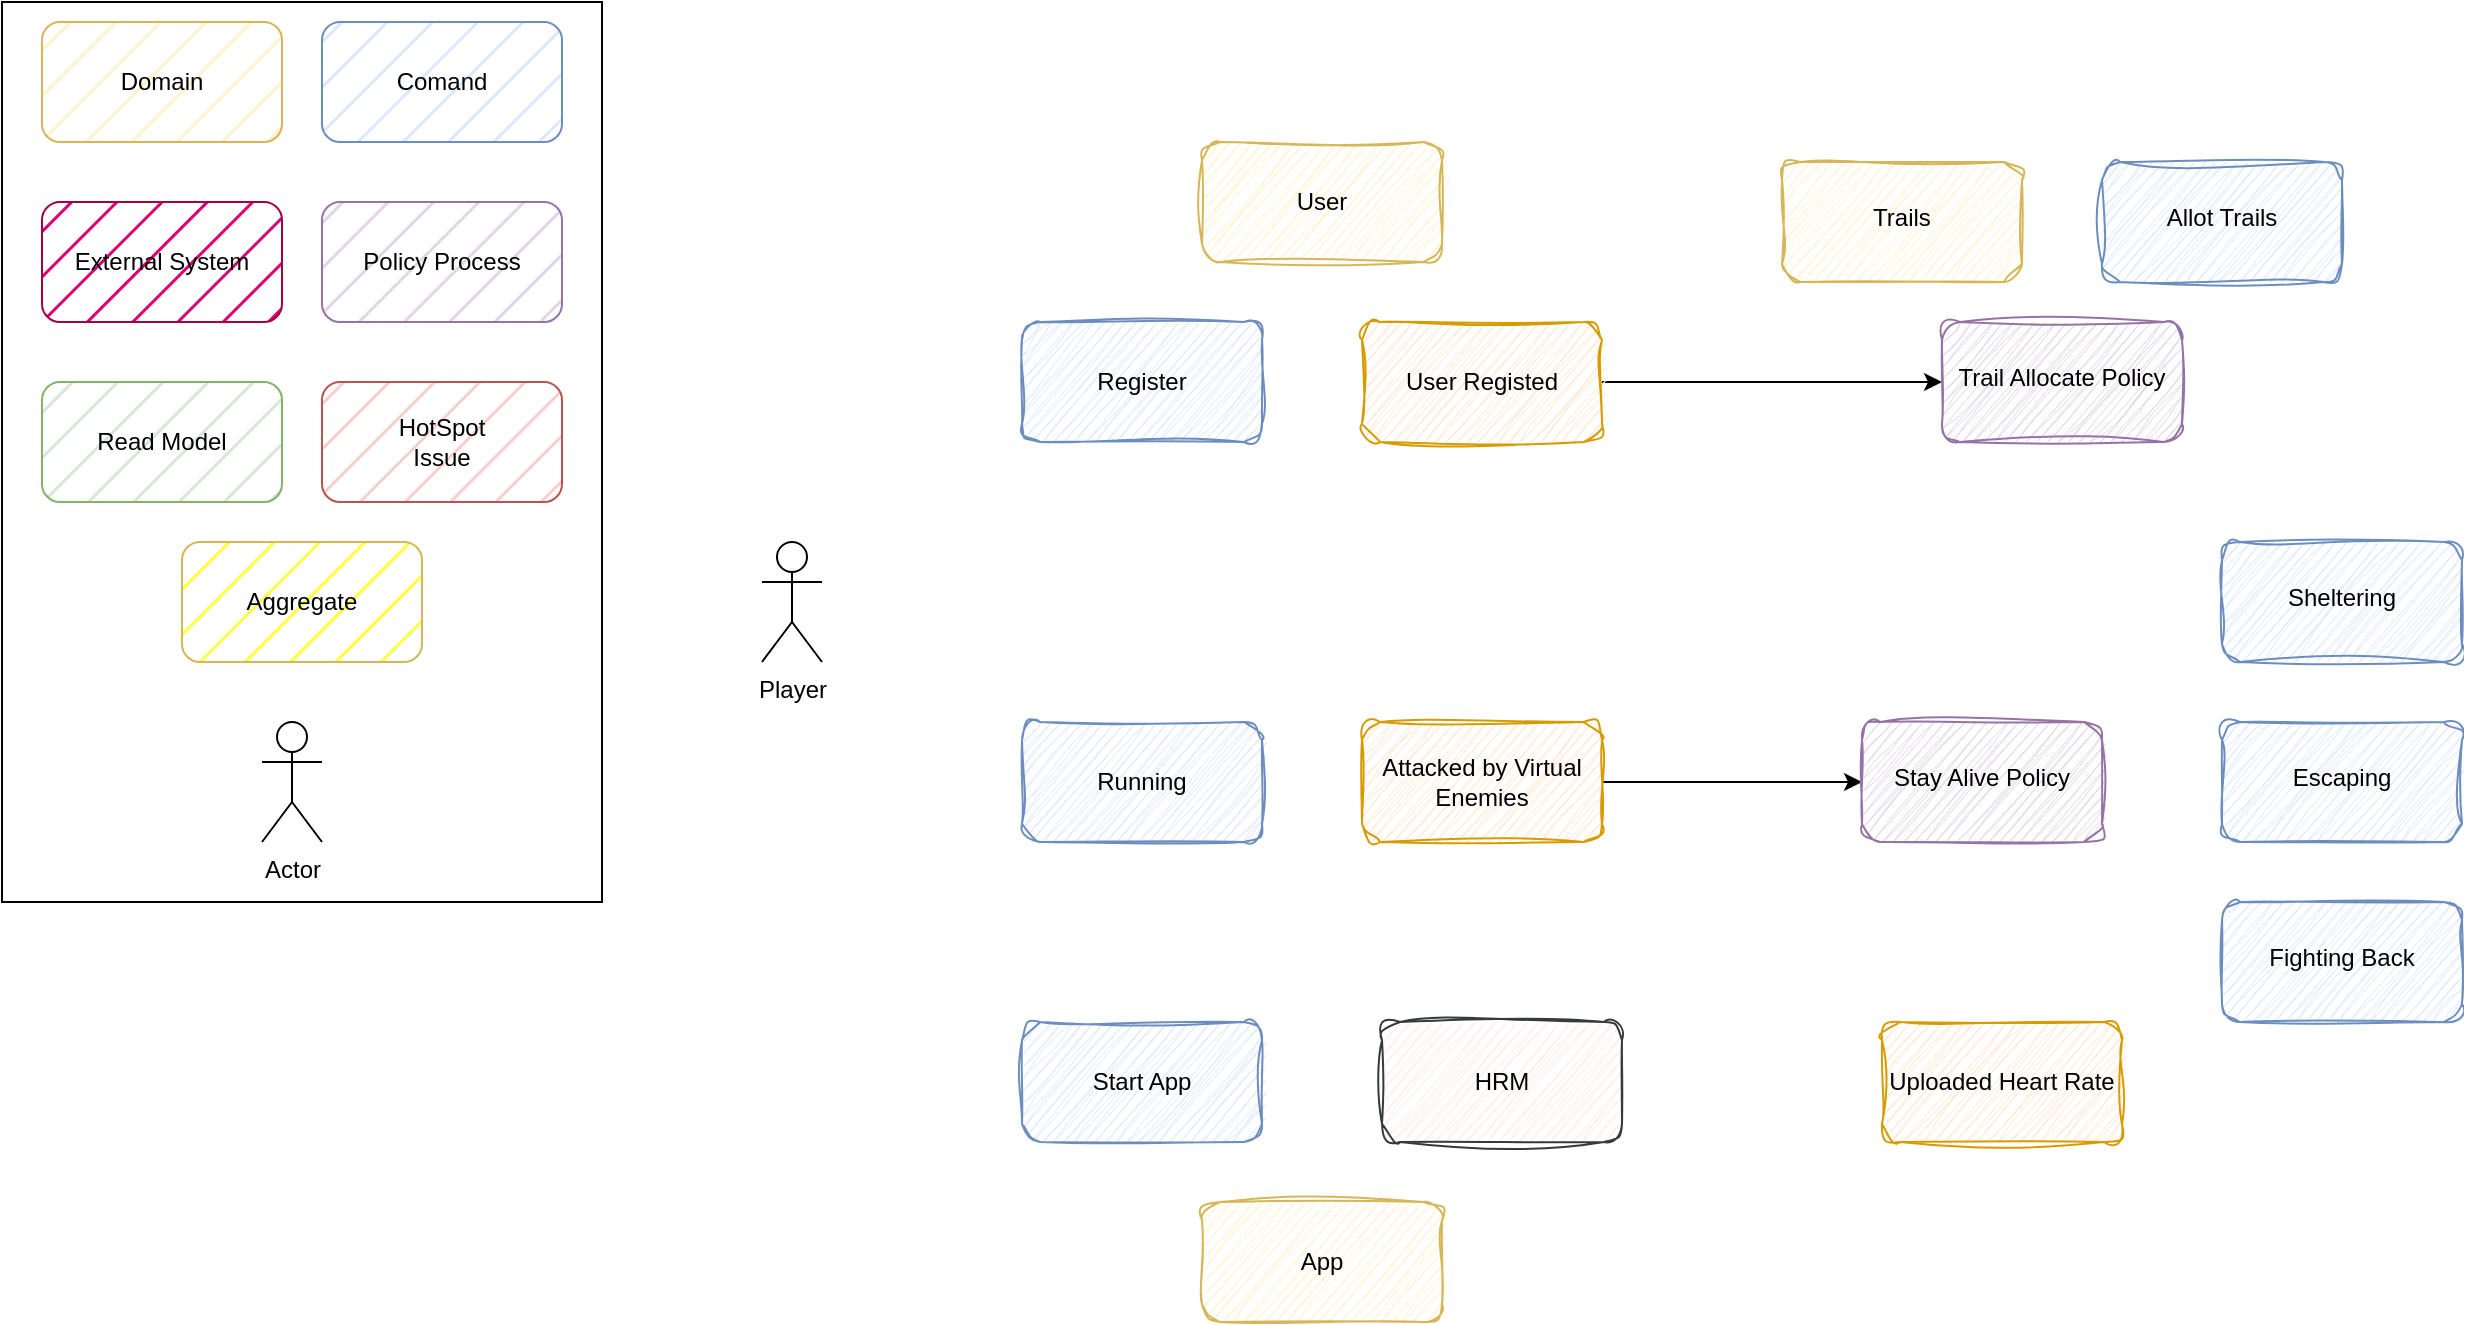 <mxfile version="22.0.4" type="github">
  <diagram name="第 1 页" id="Pl9FzLIbAxRlWu0UhjnY">
    <mxGraphModel dx="1604" dy="537" grid="1" gridSize="10" guides="1" tooltips="1" connect="1" arrows="1" fold="1" page="1" pageScale="1" pageWidth="827" pageHeight="1169" math="0" shadow="0">
      <root>
        <mxCell id="0" />
        <mxCell id="1" parent="0" />
        <mxCell id="I6vW2rSn8wJDvR7UCQ_q-1" value="" style="group" vertex="1" connectable="0" parent="1">
          <mxGeometry x="-20" width="300" height="450" as="geometry" />
        </mxCell>
        <mxCell id="I6vW2rSn8wJDvR7UCQ_q-2" value="Domain" style="rounded=1;whiteSpace=wrap;html=1;fillColor=#fff2cc;strokeColor=#d6b656;fillStyle=hatch;" vertex="1" parent="I6vW2rSn8wJDvR7UCQ_q-1">
          <mxGeometry x="20" y="10" width="120" height="60" as="geometry" />
        </mxCell>
        <mxCell id="I6vW2rSn8wJDvR7UCQ_q-3" value="Comand&lt;br&gt;" style="rounded=1;whiteSpace=wrap;html=1;fillStyle=hatch;strokeColor=#6c8ebf;align=center;verticalAlign=middle;fontFamily=Helvetica;fontSize=12;fillColor=#dae8fc;" vertex="1" parent="I6vW2rSn8wJDvR7UCQ_q-1">
          <mxGeometry x="160" y="10" width="120" height="60" as="geometry" />
        </mxCell>
        <mxCell id="I6vW2rSn8wJDvR7UCQ_q-4" value="&lt;font color=&quot;#030303&quot;&gt;External System&lt;/font&gt;" style="rounded=1;whiteSpace=wrap;html=1;fillStyle=hatch;strokeColor=#A50040;align=center;verticalAlign=middle;fontFamily=Helvetica;fontSize=12;fillColor=#d80073;fontColor=#ffffff;" vertex="1" parent="I6vW2rSn8wJDvR7UCQ_q-1">
          <mxGeometry x="20" y="100" width="120" height="60" as="geometry" />
        </mxCell>
        <mxCell id="I6vW2rSn8wJDvR7UCQ_q-5" value="Policy Process" style="rounded=1;whiteSpace=wrap;html=1;fillStyle=hatch;strokeColor=#9673a6;align=center;verticalAlign=middle;fontFamily=Helvetica;fontSize=12;fillColor=#e1d5e7;" vertex="1" parent="I6vW2rSn8wJDvR7UCQ_q-1">
          <mxGeometry x="160" y="100" width="120" height="60" as="geometry" />
        </mxCell>
        <mxCell id="I6vW2rSn8wJDvR7UCQ_q-6" value="Read Model" style="rounded=1;whiteSpace=wrap;html=1;fillStyle=hatch;strokeColor=#82b366;align=center;verticalAlign=middle;fontFamily=Helvetica;fontSize=12;fillColor=#d5e8d4;" vertex="1" parent="I6vW2rSn8wJDvR7UCQ_q-1">
          <mxGeometry x="20" y="190" width="120" height="60" as="geometry" />
        </mxCell>
        <mxCell id="I6vW2rSn8wJDvR7UCQ_q-7" value="HotSpot&lt;br&gt;Issue" style="rounded=1;whiteSpace=wrap;html=1;fillStyle=hatch;strokeColor=#b85450;align=center;verticalAlign=middle;fontFamily=Helvetica;fontSize=12;fillColor=#f8cecc;" vertex="1" parent="I6vW2rSn8wJDvR7UCQ_q-1">
          <mxGeometry x="160" y="190" width="120" height="60" as="geometry" />
        </mxCell>
        <mxCell id="I6vW2rSn8wJDvR7UCQ_q-8" value="Aggregate" style="rounded=1;whiteSpace=wrap;html=1;fillStyle=hatch;strokeColor=#d6b656;align=center;verticalAlign=middle;fontFamily=Helvetica;fontSize=12;fontColor=default;fillColor=#FFFF40;" vertex="1" parent="I6vW2rSn8wJDvR7UCQ_q-1">
          <mxGeometry x="90" y="270" width="120" height="60" as="geometry" />
        </mxCell>
        <mxCell id="I6vW2rSn8wJDvR7UCQ_q-9" value="Actor" style="shape=umlActor;verticalLabelPosition=bottom;verticalAlign=top;html=1;outlineConnect=0;rounded=1;fillStyle=hatch;align=center;fontFamily=Helvetica;fontSize=12;" vertex="1" parent="I6vW2rSn8wJDvR7UCQ_q-1">
          <mxGeometry x="130" y="360" width="30" height="60" as="geometry" />
        </mxCell>
        <mxCell id="I6vW2rSn8wJDvR7UCQ_q-10" value="" style="rounded=0;whiteSpace=wrap;html=1;fillStyle=auto;strokeColor=#000000;align=center;verticalAlign=middle;fontFamily=Helvetica;fontSize=12;fontColor=default;fillColor=none;" vertex="1" parent="I6vW2rSn8wJDvR7UCQ_q-1">
          <mxGeometry width="300" height="450" as="geometry" />
        </mxCell>
        <mxCell id="I6vW2rSn8wJDvR7UCQ_q-11" value="Player" style="shape=umlActor;verticalLabelPosition=bottom;verticalAlign=top;html=1;outlineConnect=0;" vertex="1" parent="1">
          <mxGeometry x="360" y="270" width="30" height="60" as="geometry" />
        </mxCell>
        <mxCell id="I6vW2rSn8wJDvR7UCQ_q-12" value="Register" style="rounded=1;whiteSpace=wrap;html=1;fillColor=#dae8fc;strokeColor=#6c8ebf;fillStyle=hatch;sketch=1;curveFitting=1;jiggle=2;" vertex="1" parent="1">
          <mxGeometry x="490" y="160" width="120" height="60" as="geometry" />
        </mxCell>
        <mxCell id="I6vW2rSn8wJDvR7UCQ_q-13" value="User" style="rounded=1;whiteSpace=wrap;html=1;sketch=1;jiggle=2;fillStyle=hatch;curveFitting=1;strokeColor=#d6b656;align=center;verticalAlign=middle;fontFamily=Helvetica;fontSize=12;fillColor=#fff2cc;" vertex="1" parent="1">
          <mxGeometry x="580" y="70" width="120" height="60" as="geometry" />
        </mxCell>
        <mxCell id="I6vW2rSn8wJDvR7UCQ_q-20" style="edgeStyle=orthogonalEdgeStyle;rounded=0;orthogonalLoop=1;jettySize=auto;html=1;entryX=0;entryY=0.5;entryDx=0;entryDy=0;fontFamily=Helvetica;fontSize=12;fontColor=default;" edge="1" parent="1" source="I6vW2rSn8wJDvR7UCQ_q-14" target="I6vW2rSn8wJDvR7UCQ_q-17">
          <mxGeometry relative="1" as="geometry" />
        </mxCell>
        <mxCell id="I6vW2rSn8wJDvR7UCQ_q-14" value="User Registed" style="rounded=1;whiteSpace=wrap;html=1;sketch=1;jiggle=2;fillStyle=hatch;curveFitting=1;strokeColor=#d79b00;align=center;verticalAlign=middle;fontFamily=Helvetica;fontSize=12;fillColor=#ffe6cc;" vertex="1" parent="1">
          <mxGeometry x="660" y="160" width="120" height="60" as="geometry" />
        </mxCell>
        <mxCell id="I6vW2rSn8wJDvR7UCQ_q-17" value="&lt;br&gt;Trail Allocate Policy" style="rounded=1;whiteSpace=wrap;html=1;sketch=1;jiggle=2;fillStyle=hatch;curveFitting=1;strokeColor=#9673a6;align=center;verticalAlign=top;fontFamily=Helvetica;fontSize=12;fillColor=#e1d5e7;" vertex="1" parent="1">
          <mxGeometry x="950" y="160" width="120" height="60" as="geometry" />
        </mxCell>
        <mxCell id="I6vW2rSn8wJDvR7UCQ_q-18" value="&lt;br&gt;Trails" style="rounded=1;whiteSpace=wrap;html=1;sketch=1;jiggle=2;fillStyle=hatch;curveFitting=1;strokeColor=#d6b656;align=center;verticalAlign=top;fontFamily=Helvetica;fontSize=12;fillColor=#fff2cc;" vertex="1" parent="1">
          <mxGeometry x="870" y="80" width="120" height="60" as="geometry" />
        </mxCell>
        <mxCell id="I6vW2rSn8wJDvR7UCQ_q-19" value="&lt;br&gt;Allot Trails" style="rounded=1;whiteSpace=wrap;html=1;fillStyle=hatch;strokeColor=#6c8ebf;align=center;verticalAlign=top;fontFamily=Helvetica;fontSize=12;fillColor=#dae8fc;sketch=1;curveFitting=1;jiggle=2;" vertex="1" parent="1">
          <mxGeometry x="1030" y="80" width="120" height="60" as="geometry" />
        </mxCell>
        <mxCell id="I6vW2rSn8wJDvR7UCQ_q-29" style="edgeStyle=orthogonalEdgeStyle;rounded=0;orthogonalLoop=1;jettySize=auto;html=1;entryX=0;entryY=0.5;entryDx=0;entryDy=0;fontFamily=Helvetica;fontSize=12;fontColor=default;" edge="1" parent="1" source="I6vW2rSn8wJDvR7UCQ_q-21" target="I6vW2rSn8wJDvR7UCQ_q-24">
          <mxGeometry relative="1" as="geometry" />
        </mxCell>
        <mxCell id="I6vW2rSn8wJDvR7UCQ_q-21" value="Attacked by Virtual Enemies" style="rounded=1;whiteSpace=wrap;html=1;sketch=1;jiggle=2;fillStyle=hatch;curveFitting=1;strokeColor=#d79b00;align=center;verticalAlign=middle;fontFamily=Helvetica;fontSize=12;fillColor=#ffe6cc;" vertex="1" parent="1">
          <mxGeometry x="660" y="360" width="120" height="60" as="geometry" />
        </mxCell>
        <mxCell id="I6vW2rSn8wJDvR7UCQ_q-22" value="Running" style="rounded=1;whiteSpace=wrap;html=1;fillColor=#dae8fc;strokeColor=#6c8ebf;fillStyle=hatch;sketch=1;curveFitting=1;jiggle=2;" vertex="1" parent="1">
          <mxGeometry x="490" y="360" width="120" height="60" as="geometry" />
        </mxCell>
        <mxCell id="I6vW2rSn8wJDvR7UCQ_q-24" value="&lt;br&gt;Stay Alive Policy" style="rounded=1;whiteSpace=wrap;html=1;sketch=1;jiggle=2;fillStyle=hatch;curveFitting=1;strokeColor=#9673a6;align=center;verticalAlign=top;fontFamily=Helvetica;fontSize=12;fillColor=#e1d5e7;" vertex="1" parent="1">
          <mxGeometry x="910" y="360" width="120" height="60" as="geometry" />
        </mxCell>
        <mxCell id="I6vW2rSn8wJDvR7UCQ_q-25" value="&lt;br&gt;Sheltering" style="rounded=1;whiteSpace=wrap;html=1;fillStyle=hatch;strokeColor=#6c8ebf;align=center;verticalAlign=top;fontFamily=Helvetica;fontSize=12;fillColor=#dae8fc;sketch=1;curveFitting=1;jiggle=2;" vertex="1" parent="1">
          <mxGeometry x="1090" y="270" width="120" height="60" as="geometry" />
        </mxCell>
        <mxCell id="I6vW2rSn8wJDvR7UCQ_q-26" value="&lt;br&gt;Escaping" style="rounded=1;whiteSpace=wrap;html=1;fillStyle=hatch;strokeColor=#6c8ebf;align=center;verticalAlign=top;fontFamily=Helvetica;fontSize=12;fillColor=#dae8fc;sketch=1;curveFitting=1;jiggle=2;" vertex="1" parent="1">
          <mxGeometry x="1090" y="360" width="120" height="60" as="geometry" />
        </mxCell>
        <mxCell id="I6vW2rSn8wJDvR7UCQ_q-27" value="&lt;br&gt;Fighting Back" style="rounded=1;whiteSpace=wrap;html=1;fillStyle=hatch;strokeColor=#6c8ebf;align=center;verticalAlign=top;fontFamily=Helvetica;fontSize=12;fillColor=#dae8fc;sketch=1;curveFitting=1;jiggle=2;" vertex="1" parent="1">
          <mxGeometry x="1090" y="450" width="120" height="60" as="geometry" />
        </mxCell>
        <mxCell id="I6vW2rSn8wJDvR7UCQ_q-30" value="HRM" style="rounded=1;whiteSpace=wrap;html=1;sketch=1;jiggle=2;fillStyle=hatch;curveFitting=1;strokeColor=#36393d;align=center;verticalAlign=middle;fontFamily=Helvetica;fontSize=12;fillColor=#FFE9E8;" vertex="1" parent="1">
          <mxGeometry x="670" y="510" width="120" height="60" as="geometry" />
        </mxCell>
        <mxCell id="I6vW2rSn8wJDvR7UCQ_q-31" value="Start App" style="rounded=1;whiteSpace=wrap;html=1;fillColor=#dae8fc;strokeColor=#6c8ebf;fillStyle=hatch;sketch=1;curveFitting=1;jiggle=2;" vertex="1" parent="1">
          <mxGeometry x="490" y="510" width="120" height="60" as="geometry" />
        </mxCell>
        <mxCell id="I6vW2rSn8wJDvR7UCQ_q-32" value="Uploaded Heart Rate" style="rounded=1;whiteSpace=wrap;html=1;sketch=1;jiggle=2;fillStyle=hatch;curveFitting=1;strokeColor=#d79b00;align=center;verticalAlign=middle;fontFamily=Helvetica;fontSize=12;fillColor=#ffe6cc;" vertex="1" parent="1">
          <mxGeometry x="920" y="510" width="120" height="60" as="geometry" />
        </mxCell>
        <mxCell id="I6vW2rSn8wJDvR7UCQ_q-33" value="App" style="rounded=1;whiteSpace=wrap;html=1;sketch=1;jiggle=2;fillStyle=hatch;curveFitting=1;strokeColor=#d6b656;align=center;verticalAlign=middle;fontFamily=Helvetica;fontSize=12;fillColor=#fff2cc;" vertex="1" parent="1">
          <mxGeometry x="580" y="600" width="120" height="60" as="geometry" />
        </mxCell>
      </root>
    </mxGraphModel>
  </diagram>
</mxfile>
